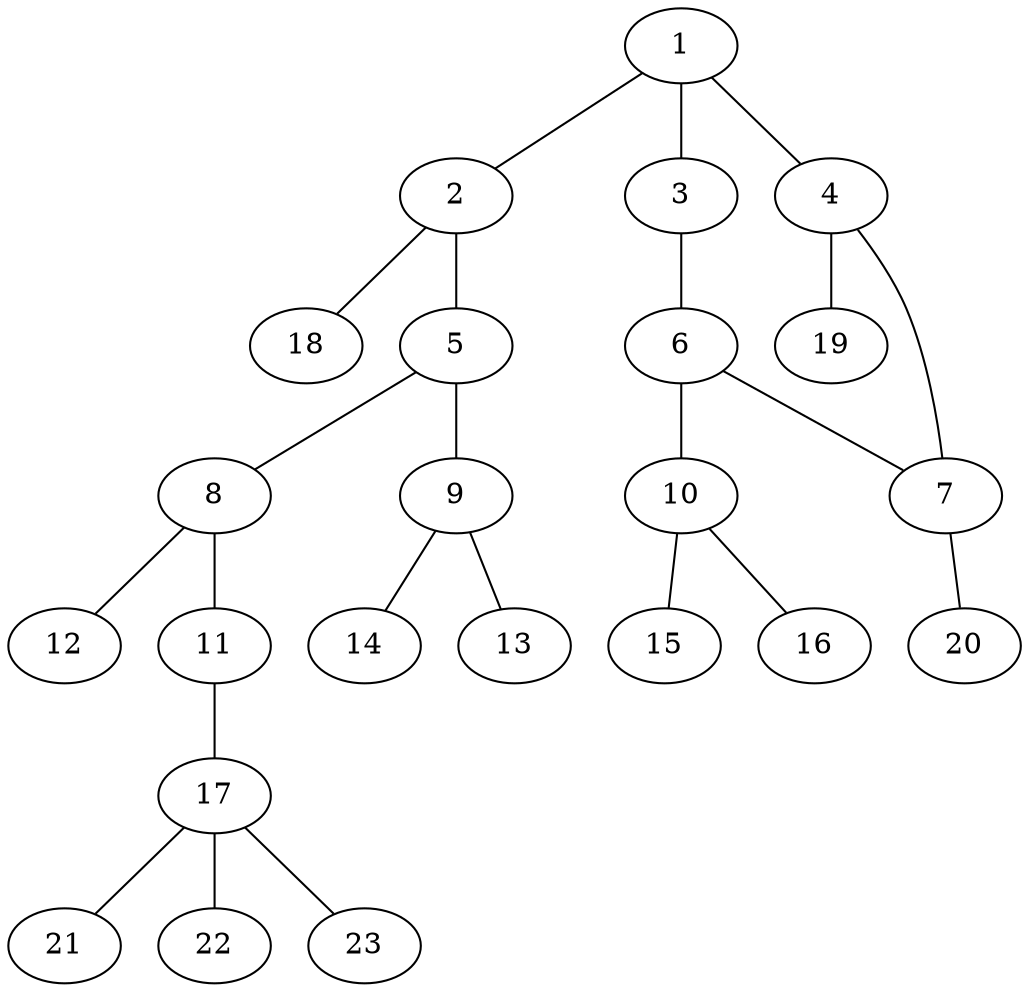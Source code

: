graph molecule_227 {
	1	 [chem=C];
	2	 [chem=C];
	1 -- 2	 [valence=1];
	3	 [chem=O];
	1 -- 3	 [valence=1];
	4	 [chem=C];
	1 -- 4	 [valence=2];
	5	 [chem=C];
	2 -- 5	 [valence=2];
	18	 [chem=H];
	2 -- 18	 [valence=1];
	6	 [chem=C];
	3 -- 6	 [valence=1];
	7	 [chem=C];
	4 -- 7	 [valence=1];
	19	 [chem=H];
	4 -- 19	 [valence=1];
	8	 [chem=C];
	5 -- 8	 [valence=1];
	9	 [chem=N];
	5 -- 9	 [valence=1];
	6 -- 7	 [valence=2];
	10	 [chem=N];
	6 -- 10	 [valence=1];
	20	 [chem=H];
	7 -- 20	 [valence=1];
	11	 [chem=O];
	8 -- 11	 [valence=1];
	12	 [chem=O];
	8 -- 12	 [valence=2];
	13	 [chem=O];
	9 -- 13	 [valence=2];
	14	 [chem=O];
	9 -- 14	 [valence=1];
	15	 [chem=O];
	10 -- 15	 [valence=2];
	16	 [chem=O];
	10 -- 16	 [valence=1];
	17	 [chem=C];
	11 -- 17	 [valence=1];
	21	 [chem=H];
	17 -- 21	 [valence=1];
	22	 [chem=H];
	17 -- 22	 [valence=1];
	23	 [chem=H];
	17 -- 23	 [valence=1];
}
